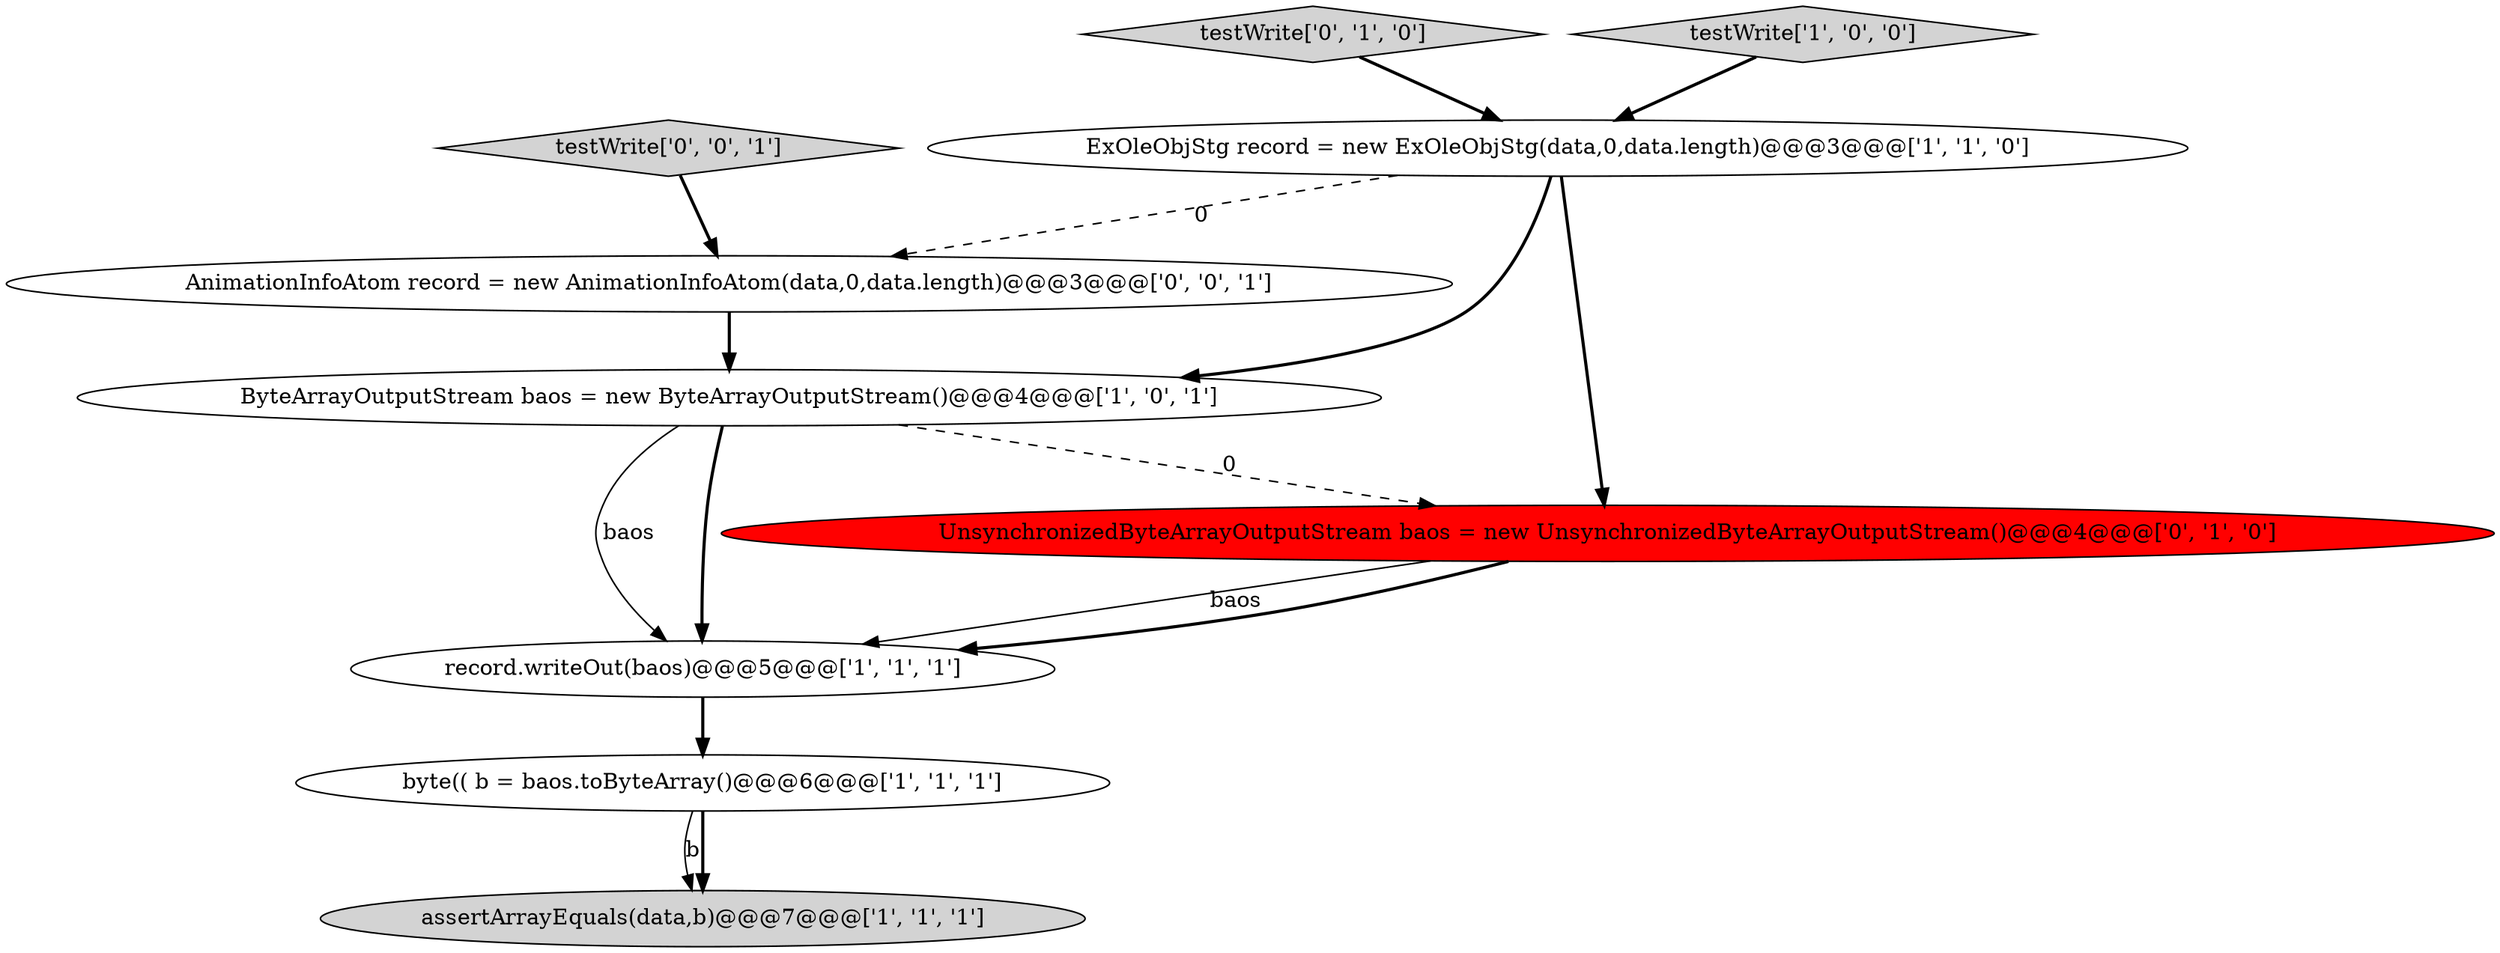 digraph {
2 [style = filled, label = "byte(( b = baos.toByteArray()@@@6@@@['1', '1', '1']", fillcolor = white, shape = ellipse image = "AAA0AAABBB1BBB"];
9 [style = filled, label = "AnimationInfoAtom record = new AnimationInfoAtom(data,0,data.length)@@@3@@@['0', '0', '1']", fillcolor = white, shape = ellipse image = "AAA0AAABBB3BBB"];
7 [style = filled, label = "UnsynchronizedByteArrayOutputStream baos = new UnsynchronizedByteArrayOutputStream()@@@4@@@['0', '1', '0']", fillcolor = red, shape = ellipse image = "AAA1AAABBB2BBB"];
4 [style = filled, label = "record.writeOut(baos)@@@5@@@['1', '1', '1']", fillcolor = white, shape = ellipse image = "AAA0AAABBB1BBB"];
5 [style = filled, label = "ByteArrayOutputStream baos = new ByteArrayOutputStream()@@@4@@@['1', '0', '1']", fillcolor = white, shape = ellipse image = "AAA0AAABBB1BBB"];
1 [style = filled, label = "assertArrayEquals(data,b)@@@7@@@['1', '1', '1']", fillcolor = lightgray, shape = ellipse image = "AAA0AAABBB1BBB"];
3 [style = filled, label = "ExOleObjStg record = new ExOleObjStg(data,0,data.length)@@@3@@@['1', '1', '0']", fillcolor = white, shape = ellipse image = "AAA0AAABBB1BBB"];
6 [style = filled, label = "testWrite['0', '1', '0']", fillcolor = lightgray, shape = diamond image = "AAA0AAABBB2BBB"];
8 [style = filled, label = "testWrite['0', '0', '1']", fillcolor = lightgray, shape = diamond image = "AAA0AAABBB3BBB"];
0 [style = filled, label = "testWrite['1', '0', '0']", fillcolor = lightgray, shape = diamond image = "AAA0AAABBB1BBB"];
9->5 [style = bold, label=""];
0->3 [style = bold, label=""];
6->3 [style = bold, label=""];
3->5 [style = bold, label=""];
7->4 [style = solid, label="baos"];
4->2 [style = bold, label=""];
7->4 [style = bold, label=""];
5->7 [style = dashed, label="0"];
3->7 [style = bold, label=""];
5->4 [style = solid, label="baos"];
2->1 [style = solid, label="b"];
3->9 [style = dashed, label="0"];
2->1 [style = bold, label=""];
5->4 [style = bold, label=""];
8->9 [style = bold, label=""];
}
